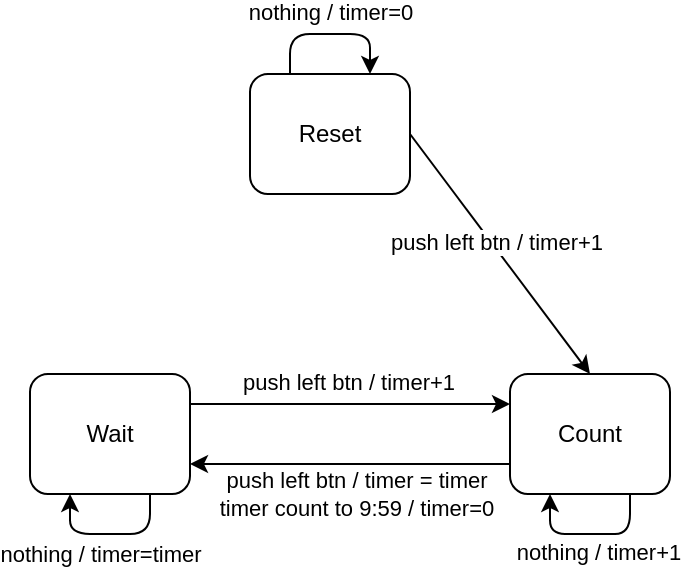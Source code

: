 <mxfile version="13.7.9" type="device"><diagram id="vn0uXj8prTQYN3h7a5wf" name="Page-1"><mxGraphModel dx="652" dy="430" grid="1" gridSize="10" guides="1" tooltips="1" connect="1" arrows="1" fold="1" page="1" pageScale="1" pageWidth="827" pageHeight="1169" math="0" shadow="0"><root><mxCell id="0"/><mxCell id="1" parent="0"/><mxCell id="cgCKHtR6BpcdKbfeXT9L-8" style="edgeStyle=none;rounded=0;orthogonalLoop=1;jettySize=auto;html=1;exitX=1;exitY=0.5;exitDx=0;exitDy=0;entryX=0.5;entryY=0;entryDx=0;entryDy=0;" edge="1" parent="1" source="cgCKHtR6BpcdKbfeXT9L-1" target="cgCKHtR6BpcdKbfeXT9L-3"><mxGeometry relative="1" as="geometry"/></mxCell><mxCell id="cgCKHtR6BpcdKbfeXT9L-15" value="push left btn / timer+1" style="edgeLabel;html=1;align=center;verticalAlign=middle;resizable=0;points=[];" vertex="1" connectable="0" parent="cgCKHtR6BpcdKbfeXT9L-8"><mxGeometry x="-0.08" y="2" relative="1" as="geometry"><mxPoint as="offset"/></mxGeometry></mxCell><mxCell id="cgCKHtR6BpcdKbfeXT9L-1" value="Reset" style="rounded=1;whiteSpace=wrap;html=1;" vertex="1" parent="1"><mxGeometry x="350" y="150" width="80" height="60" as="geometry"/></mxCell><mxCell id="cgCKHtR6BpcdKbfeXT9L-6" style="edgeStyle=none;rounded=0;orthogonalLoop=1;jettySize=auto;html=1;exitX=1;exitY=0.25;exitDx=0;exitDy=0;entryX=0;entryY=0.25;entryDx=0;entryDy=0;" edge="1" parent="1" source="cgCKHtR6BpcdKbfeXT9L-2" target="cgCKHtR6BpcdKbfeXT9L-3"><mxGeometry relative="1" as="geometry"/></mxCell><mxCell id="cgCKHtR6BpcdKbfeXT9L-14" value="push left btn / timer+1" style="edgeLabel;html=1;align=center;verticalAlign=middle;resizable=0;points=[];" vertex="1" connectable="0" parent="cgCKHtR6BpcdKbfeXT9L-6"><mxGeometry x="-0.021" y="1" relative="1" as="geometry"><mxPoint y="-10" as="offset"/></mxGeometry></mxCell><mxCell id="cgCKHtR6BpcdKbfeXT9L-7" style="edgeStyle=none;rounded=0;orthogonalLoop=1;jettySize=auto;html=1;exitX=0;exitY=0.75;exitDx=0;exitDy=0;entryX=1;entryY=0.75;entryDx=0;entryDy=0;" edge="1" parent="1" source="cgCKHtR6BpcdKbfeXT9L-3" target="cgCKHtR6BpcdKbfeXT9L-2"><mxGeometry relative="1" as="geometry"/></mxCell><mxCell id="cgCKHtR6BpcdKbfeXT9L-19" value="push left btn / timer = timer&lt;br&gt;timer count to 9:59 / timer=0" style="edgeLabel;html=1;align=center;verticalAlign=middle;resizable=0;points=[];" vertex="1" connectable="0" parent="cgCKHtR6BpcdKbfeXT9L-7"><mxGeometry x="0.081" y="-1" relative="1" as="geometry"><mxPoint x="9" y="16" as="offset"/></mxGeometry></mxCell><mxCell id="cgCKHtR6BpcdKbfeXT9L-2" value="Wait" style="rounded=1;whiteSpace=wrap;html=1;" vertex="1" parent="1"><mxGeometry x="240" y="300" width="80" height="60" as="geometry"/></mxCell><mxCell id="cgCKHtR6BpcdKbfeXT9L-3" value="Count" style="rounded=1;whiteSpace=wrap;html=1;" vertex="1" parent="1"><mxGeometry x="480" y="300" width="80" height="60" as="geometry"/></mxCell><mxCell id="cgCKHtR6BpcdKbfeXT9L-10" style="edgeStyle=orthogonalEdgeStyle;rounded=1;orthogonalLoop=1;jettySize=auto;html=1;exitX=0.25;exitY=0;exitDx=0;exitDy=0;entryX=0.75;entryY=0;entryDx=0;entryDy=0;" edge="1" parent="1" source="cgCKHtR6BpcdKbfeXT9L-1" target="cgCKHtR6BpcdKbfeXT9L-1"><mxGeometry relative="1" as="geometry"><Array as="points"><mxPoint x="370" y="130"/><mxPoint x="410" y="130"/></Array></mxGeometry></mxCell><mxCell id="cgCKHtR6BpcdKbfeXT9L-16" value="nothing / timer=0" style="edgeLabel;html=1;align=center;verticalAlign=middle;resizable=0;points=[];" vertex="1" connectable="0" parent="cgCKHtR6BpcdKbfeXT9L-10"><mxGeometry x="0.002" y="1" relative="1" as="geometry"><mxPoint y="-10" as="offset"/></mxGeometry></mxCell><mxCell id="cgCKHtR6BpcdKbfeXT9L-12" style="edgeStyle=orthogonalEdgeStyle;rounded=1;orthogonalLoop=1;jettySize=auto;html=1;exitX=0.75;exitY=1;exitDx=0;exitDy=0;entryX=0.25;entryY=1;entryDx=0;entryDy=0;" edge="1" parent="1" source="cgCKHtR6BpcdKbfeXT9L-3" target="cgCKHtR6BpcdKbfeXT9L-3"><mxGeometry relative="1" as="geometry"><Array as="points"><mxPoint x="525" y="380"/><mxPoint x="495" y="380"/></Array></mxGeometry></mxCell><mxCell id="cgCKHtR6BpcdKbfeXT9L-18" value="nothing / timer+1" style="edgeLabel;html=1;align=center;verticalAlign=middle;resizable=0;points=[];" vertex="1" connectable="0" parent="cgCKHtR6BpcdKbfeXT9L-12"><mxGeometry x="-0.01" y="-1" relative="1" as="geometry"><mxPoint x="3" y="10" as="offset"/></mxGeometry></mxCell><mxCell id="cgCKHtR6BpcdKbfeXT9L-13" style="edgeStyle=orthogonalEdgeStyle;rounded=1;orthogonalLoop=1;jettySize=auto;html=1;exitX=0.75;exitY=1;exitDx=0;exitDy=0;entryX=0.25;entryY=1;entryDx=0;entryDy=0;" edge="1" parent="1" source="cgCKHtR6BpcdKbfeXT9L-2" target="cgCKHtR6BpcdKbfeXT9L-2"><mxGeometry relative="1" as="geometry"><Array as="points"><mxPoint x="300" y="380"/><mxPoint x="260" y="380"/></Array></mxGeometry></mxCell><mxCell id="cgCKHtR6BpcdKbfeXT9L-20" value="nothing / timer=timer" style="edgeLabel;html=1;align=center;verticalAlign=middle;resizable=0;points=[];" vertex="1" connectable="0" parent="1"><mxGeometry x="280.0" y="390" as="geometry"><mxPoint x="-5" as="offset"/></mxGeometry></mxCell></root></mxGraphModel></diagram></mxfile>
